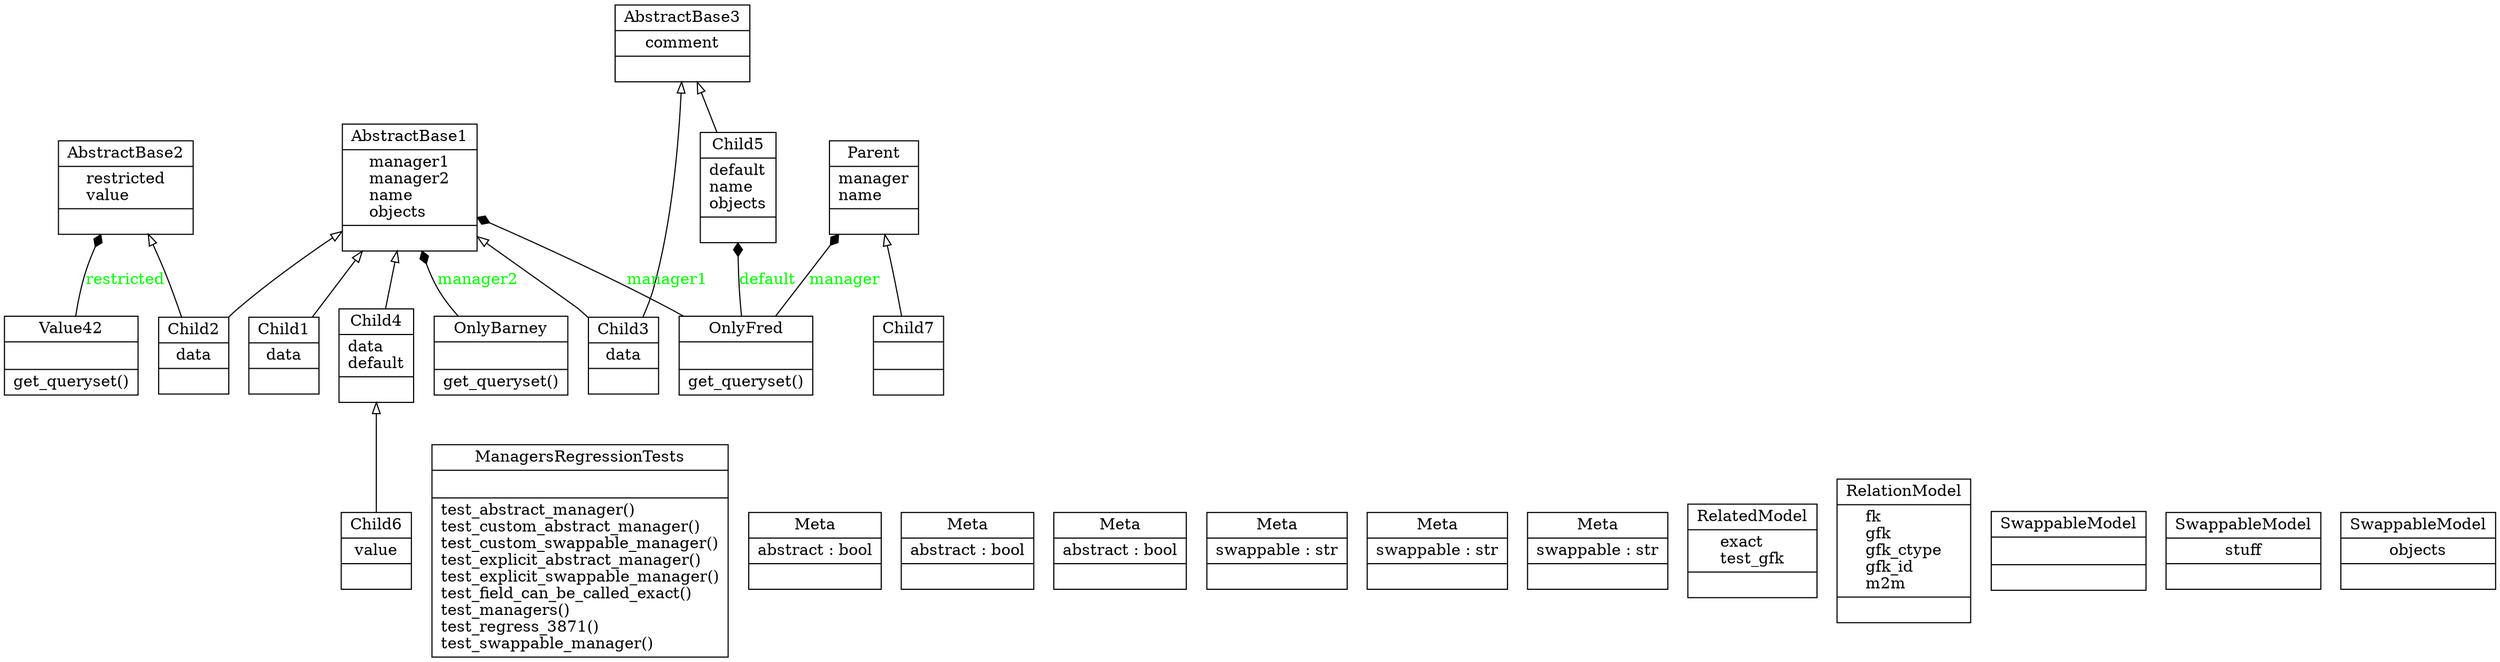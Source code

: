 digraph "classes_34" {
rankdir=BT
charset="utf-8"
"managers_regress.models.AbstractBase1" [color="black", fontcolor="black", label=<{AbstractBase1|manager1<br ALIGN="LEFT"/>manager2<br ALIGN="LEFT"/>name<br ALIGN="LEFT"/>objects<br ALIGN="LEFT"/>|}>, shape="record", style="solid"];
"managers_regress.models.AbstractBase2" [color="black", fontcolor="black", label=<{AbstractBase2|restricted<br ALIGN="LEFT"/>value<br ALIGN="LEFT"/>|}>, shape="record", style="solid"];
"managers_regress.models.AbstractBase3" [color="black", fontcolor="black", label=<{AbstractBase3|comment<br ALIGN="LEFT"/>|}>, shape="record", style="solid"];
"managers_regress.models.Child1" [color="black", fontcolor="black", label=<{Child1|data<br ALIGN="LEFT"/>|}>, shape="record", style="solid"];
"managers_regress.models.Child2" [color="black", fontcolor="black", label=<{Child2|data<br ALIGN="LEFT"/>|}>, shape="record", style="solid"];
"managers_regress.models.Child3" [color="black", fontcolor="black", label=<{Child3|data<br ALIGN="LEFT"/>|}>, shape="record", style="solid"];
"managers_regress.models.Child4" [color="black", fontcolor="black", label=<{Child4|data<br ALIGN="LEFT"/>default<br ALIGN="LEFT"/>|}>, shape="record", style="solid"];
"managers_regress.models.Child5" [color="black", fontcolor="black", label=<{Child5|default<br ALIGN="LEFT"/>name<br ALIGN="LEFT"/>objects<br ALIGN="LEFT"/>|}>, shape="record", style="solid"];
"managers_regress.models.Child6" [color="black", fontcolor="black", label=<{Child6|value<br ALIGN="LEFT"/>|}>, shape="record", style="solid"];
"managers_regress.models.Child7" [color="black", fontcolor="black", label=<{Child7|<br ALIGN="LEFT"/>|}>, shape="record", style="solid"];
"managers_regress.tests.ManagersRegressionTests" [color="black", fontcolor="black", label=<{ManagersRegressionTests|<br ALIGN="LEFT"/>|test_abstract_manager()<br ALIGN="LEFT"/>test_custom_abstract_manager()<br ALIGN="LEFT"/>test_custom_swappable_manager()<br ALIGN="LEFT"/>test_explicit_abstract_manager()<br ALIGN="LEFT"/>test_explicit_swappable_manager()<br ALIGN="LEFT"/>test_field_can_be_called_exact()<br ALIGN="LEFT"/>test_managers()<br ALIGN="LEFT"/>test_regress_3871()<br ALIGN="LEFT"/>test_swappable_manager()<br ALIGN="LEFT"/>}>, shape="record", style="solid"];
"managers_regress.models.AbstractBase1.Meta" [color="black", fontcolor="black", label=<{Meta|abstract : bool<br ALIGN="LEFT"/>|}>, shape="record", style="solid"];
"managers_regress.models.AbstractBase2.Meta" [color="black", fontcolor="black", label=<{Meta|abstract : bool<br ALIGN="LEFT"/>|}>, shape="record", style="solid"];
"managers_regress.models.AbstractBase3.Meta" [color="black", fontcolor="black", label=<{Meta|abstract : bool<br ALIGN="LEFT"/>|}>, shape="record", style="solid"];
"managers_regress.tests.ManagersRegressionTests.test_swappable_manager.SwappableModel.Meta" [color="black", fontcolor="black", label=<{Meta|swappable : str<br ALIGN="LEFT"/>|}>, shape="record", style="solid"];
"managers_regress.tests.ManagersRegressionTests.test_custom_swappable_manager.SwappableModel.Meta" [color="black", fontcolor="black", label=<{Meta|swappable : str<br ALIGN="LEFT"/>|}>, shape="record", style="solid"];
"managers_regress.tests.ManagersRegressionTests.test_explicit_swappable_manager.SwappableModel.Meta" [color="black", fontcolor="black", label=<{Meta|swappable : str<br ALIGN="LEFT"/>|}>, shape="record", style="solid"];
"managers_regress.models.OnlyBarney" [color="black", fontcolor="black", label=<{OnlyBarney|<br ALIGN="LEFT"/>|get_queryset()<br ALIGN="LEFT"/>}>, shape="record", style="solid"];
"managers_regress.models.OnlyFred" [color="black", fontcolor="black", label=<{OnlyFred|<br ALIGN="LEFT"/>|get_queryset()<br ALIGN="LEFT"/>}>, shape="record", style="solid"];
"managers_regress.models.Parent" [color="black", fontcolor="black", label=<{Parent|manager<br ALIGN="LEFT"/>name<br ALIGN="LEFT"/>|}>, shape="record", style="solid"];
"managers_regress.models.RelatedModel" [color="black", fontcolor="black", label=<{RelatedModel|exact<br ALIGN="LEFT"/>test_gfk<br ALIGN="LEFT"/>|}>, shape="record", style="solid"];
"managers_regress.models.RelationModel" [color="black", fontcolor="black", label=<{RelationModel|fk<br ALIGN="LEFT"/>gfk<br ALIGN="LEFT"/>gfk_ctype<br ALIGN="LEFT"/>gfk_id<br ALIGN="LEFT"/>m2m<br ALIGN="LEFT"/>|}>, shape="record", style="solid"];
"managers_regress.tests.ManagersRegressionTests.test_swappable_manager.SwappableModel" [color="black", fontcolor="black", label=<{SwappableModel|<br ALIGN="LEFT"/>|}>, shape="record", style="solid"];
"managers_regress.tests.ManagersRegressionTests.test_custom_swappable_manager.SwappableModel" [color="black", fontcolor="black", label=<{SwappableModel|stuff<br ALIGN="LEFT"/>|}>, shape="record", style="solid"];
"managers_regress.tests.ManagersRegressionTests.test_explicit_swappable_manager.SwappableModel" [color="black", fontcolor="black", label=<{SwappableModel|objects<br ALIGN="LEFT"/>|}>, shape="record", style="solid"];
"managers_regress.models.Value42" [color="black", fontcolor="black", label=<{Value42|<br ALIGN="LEFT"/>|get_queryset()<br ALIGN="LEFT"/>}>, shape="record", style="solid"];
"managers_regress.models.Child1" -> "managers_regress.models.AbstractBase1" [arrowhead="empty", arrowtail="none"];
"managers_regress.models.Child2" -> "managers_regress.models.AbstractBase1" [arrowhead="empty", arrowtail="none"];
"managers_regress.models.Child2" -> "managers_regress.models.AbstractBase2" [arrowhead="empty", arrowtail="none"];
"managers_regress.models.Child3" -> "managers_regress.models.AbstractBase1" [arrowhead="empty", arrowtail="none"];
"managers_regress.models.Child3" -> "managers_regress.models.AbstractBase3" [arrowhead="empty", arrowtail="none"];
"managers_regress.models.Child4" -> "managers_regress.models.AbstractBase1" [arrowhead="empty", arrowtail="none"];
"managers_regress.models.Child5" -> "managers_regress.models.AbstractBase3" [arrowhead="empty", arrowtail="none"];
"managers_regress.models.Child6" -> "managers_regress.models.Child4" [arrowhead="empty", arrowtail="none"];
"managers_regress.models.Child7" -> "managers_regress.models.Parent" [arrowhead="empty", arrowtail="none"];
"managers_regress.models.OnlyBarney" -> "managers_regress.models.AbstractBase1" [arrowhead="diamond", arrowtail="none", fontcolor="green", label="manager2", style="solid"];
"managers_regress.models.OnlyFred" -> "managers_regress.models.AbstractBase1" [arrowhead="diamond", arrowtail="none", fontcolor="green", label="manager1", style="solid"];
"managers_regress.models.OnlyFred" -> "managers_regress.models.Child5" [arrowhead="diamond", arrowtail="none", fontcolor="green", label="default", style="solid"];
"managers_regress.models.OnlyFred" -> "managers_regress.models.Parent" [arrowhead="diamond", arrowtail="none", fontcolor="green", label="manager", style="solid"];
"managers_regress.models.Value42" -> "managers_regress.models.AbstractBase2" [arrowhead="diamond", arrowtail="none", fontcolor="green", label="restricted", style="solid"];
}

